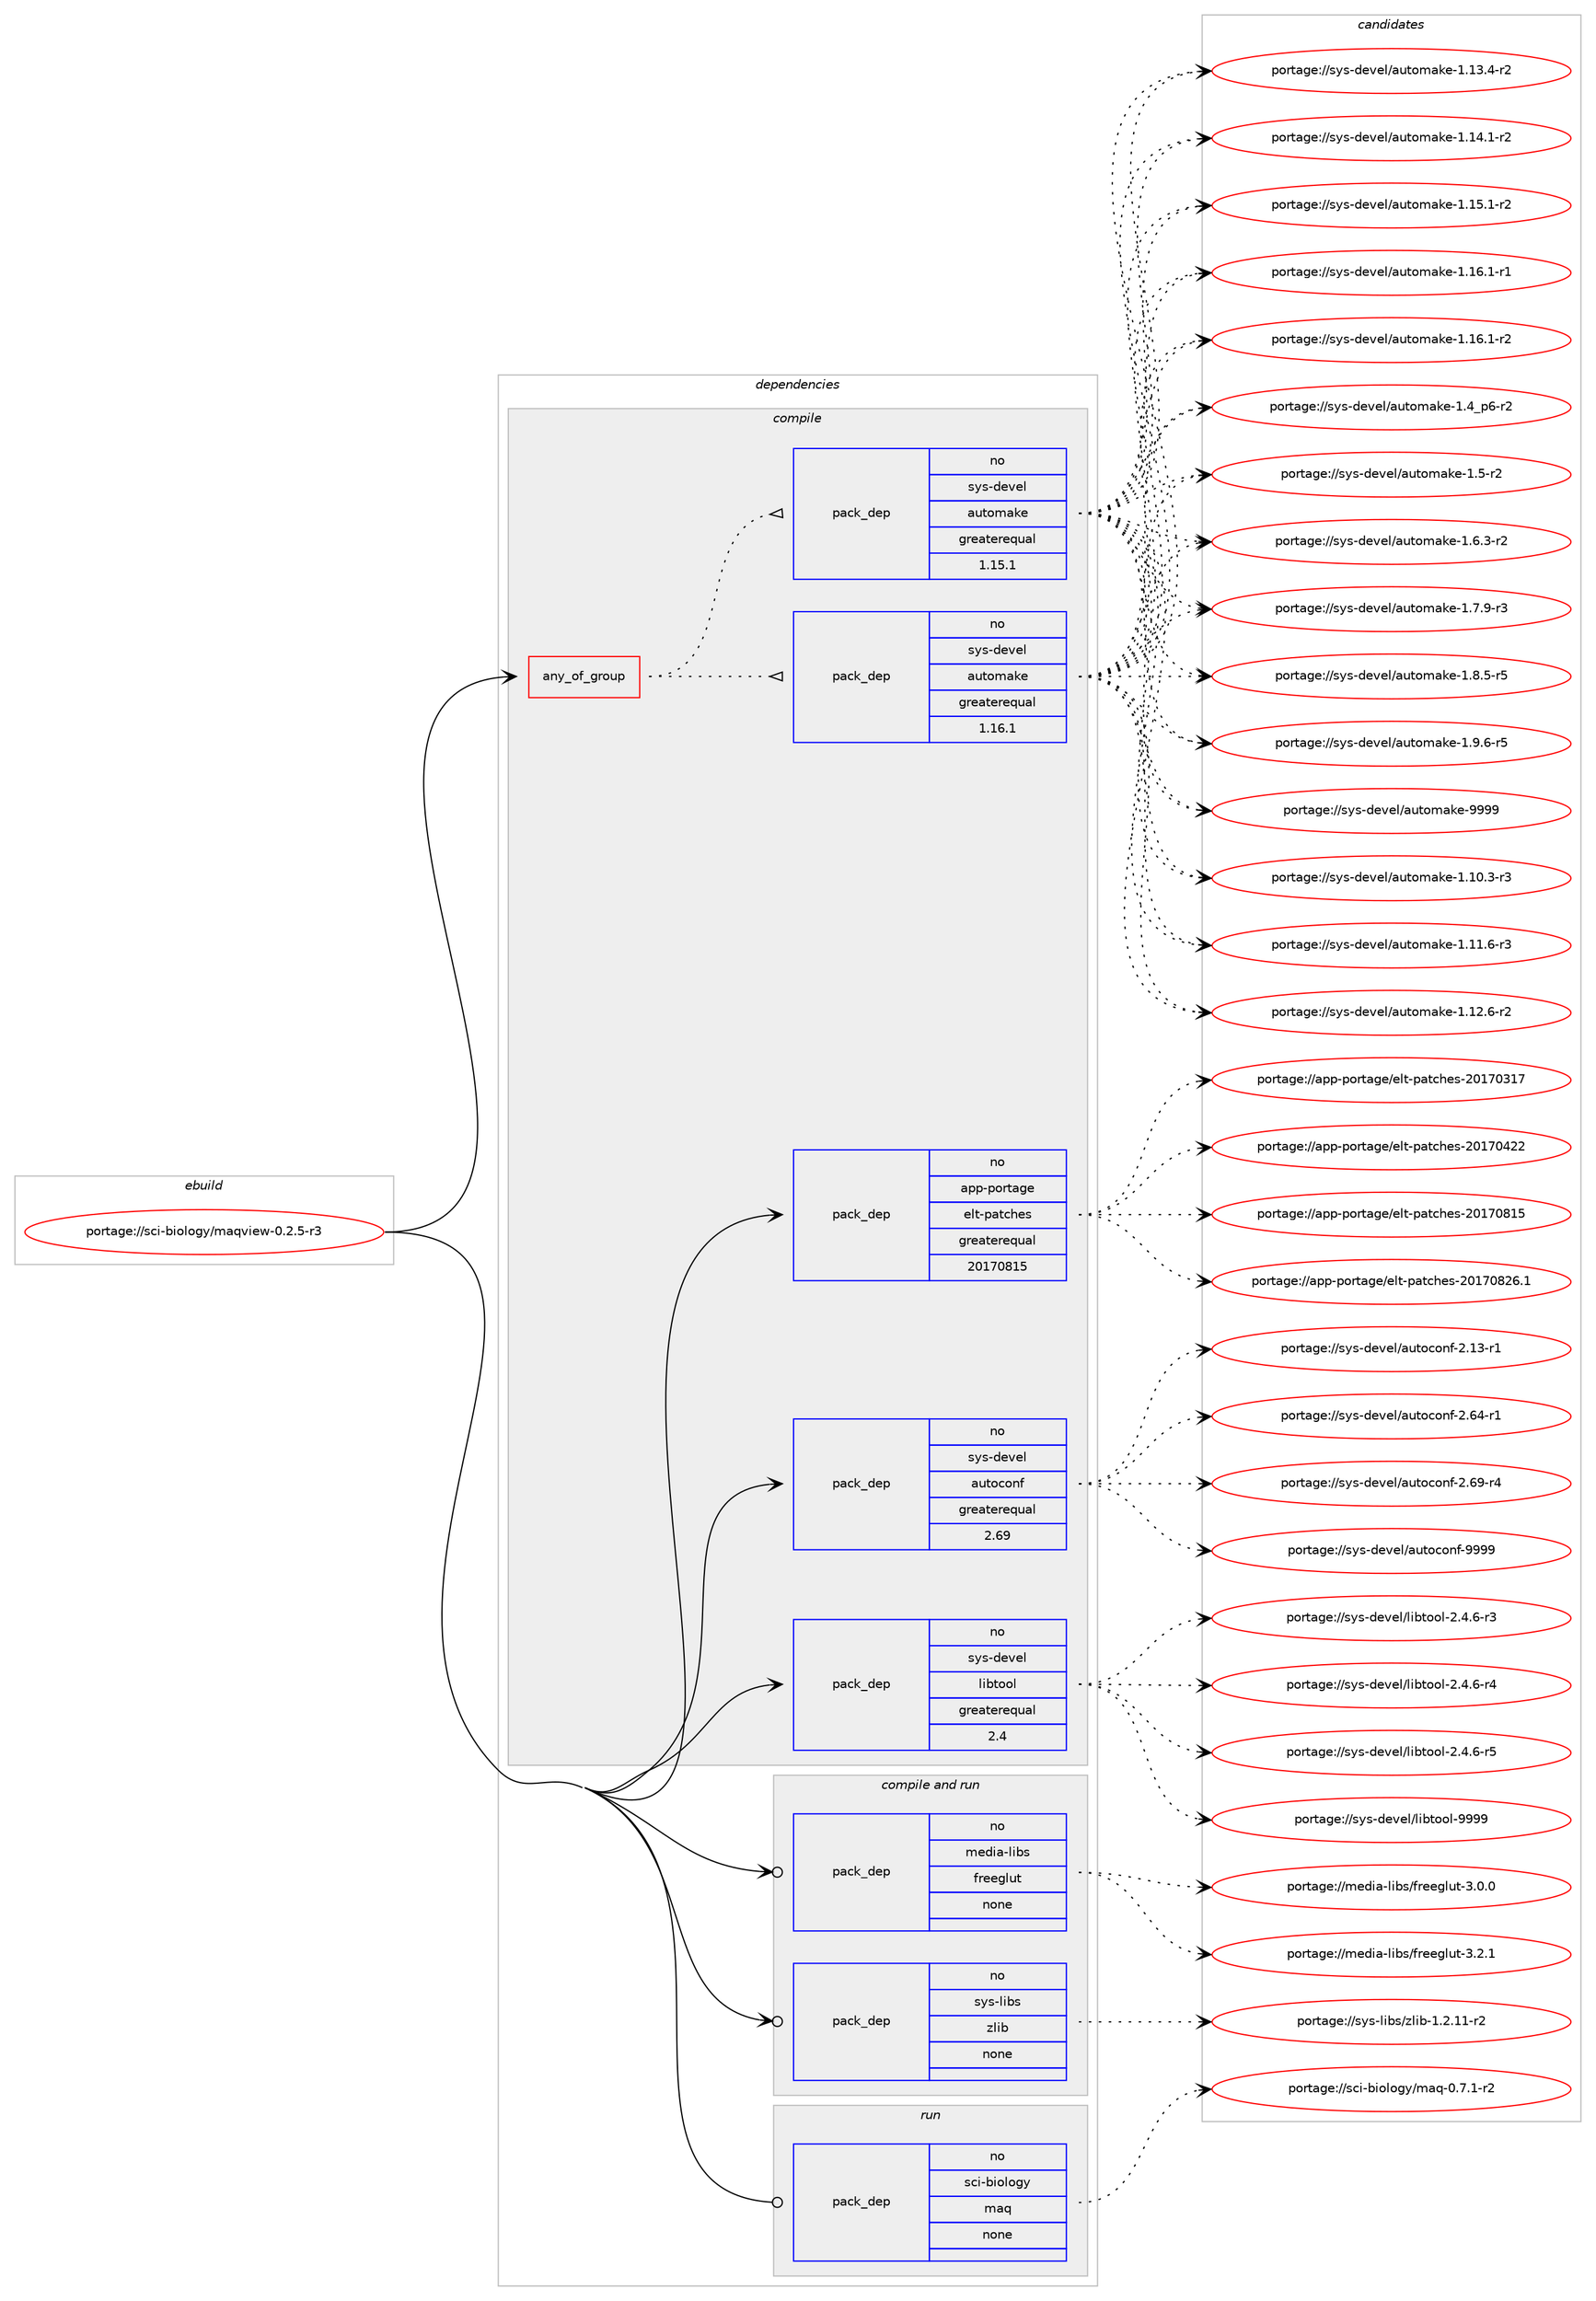 digraph prolog {

# *************
# Graph options
# *************

newrank=true;
concentrate=true;
compound=true;
graph [rankdir=LR,fontname=Helvetica,fontsize=10,ranksep=1.5];#, ranksep=2.5, nodesep=0.2];
edge  [arrowhead=vee];
node  [fontname=Helvetica,fontsize=10];

# **********
# The ebuild
# **********

subgraph cluster_leftcol {
color=gray;
rank=same;
label=<<i>ebuild</i>>;
id [label="portage://sci-biology/maqview-0.2.5-r3", color=red, width=4, href="../sci-biology/maqview-0.2.5-r3.svg"];
}

# ****************
# The dependencies
# ****************

subgraph cluster_midcol {
color=gray;
label=<<i>dependencies</i>>;
subgraph cluster_compile {
fillcolor="#eeeeee";
style=filled;
label=<<i>compile</i>>;
subgraph any6275 {
dependency383389 [label=<<TABLE BORDER="0" CELLBORDER="1" CELLSPACING="0" CELLPADDING="4"><TR><TD CELLPADDING="10">any_of_group</TD></TR></TABLE>>, shape=none, color=red];subgraph pack281676 {
dependency383390 [label=<<TABLE BORDER="0" CELLBORDER="1" CELLSPACING="0" CELLPADDING="4" WIDTH="220"><TR><TD ROWSPAN="6" CELLPADDING="30">pack_dep</TD></TR><TR><TD WIDTH="110">no</TD></TR><TR><TD>sys-devel</TD></TR><TR><TD>automake</TD></TR><TR><TD>greaterequal</TD></TR><TR><TD>1.16.1</TD></TR></TABLE>>, shape=none, color=blue];
}
dependency383389:e -> dependency383390:w [weight=20,style="dotted",arrowhead="oinv"];
subgraph pack281677 {
dependency383391 [label=<<TABLE BORDER="0" CELLBORDER="1" CELLSPACING="0" CELLPADDING="4" WIDTH="220"><TR><TD ROWSPAN="6" CELLPADDING="30">pack_dep</TD></TR><TR><TD WIDTH="110">no</TD></TR><TR><TD>sys-devel</TD></TR><TR><TD>automake</TD></TR><TR><TD>greaterequal</TD></TR><TR><TD>1.15.1</TD></TR></TABLE>>, shape=none, color=blue];
}
dependency383389:e -> dependency383391:w [weight=20,style="dotted",arrowhead="oinv"];
}
id:e -> dependency383389:w [weight=20,style="solid",arrowhead="vee"];
subgraph pack281678 {
dependency383392 [label=<<TABLE BORDER="0" CELLBORDER="1" CELLSPACING="0" CELLPADDING="4" WIDTH="220"><TR><TD ROWSPAN="6" CELLPADDING="30">pack_dep</TD></TR><TR><TD WIDTH="110">no</TD></TR><TR><TD>app-portage</TD></TR><TR><TD>elt-patches</TD></TR><TR><TD>greaterequal</TD></TR><TR><TD>20170815</TD></TR></TABLE>>, shape=none, color=blue];
}
id:e -> dependency383392:w [weight=20,style="solid",arrowhead="vee"];
subgraph pack281679 {
dependency383393 [label=<<TABLE BORDER="0" CELLBORDER="1" CELLSPACING="0" CELLPADDING="4" WIDTH="220"><TR><TD ROWSPAN="6" CELLPADDING="30">pack_dep</TD></TR><TR><TD WIDTH="110">no</TD></TR><TR><TD>sys-devel</TD></TR><TR><TD>autoconf</TD></TR><TR><TD>greaterequal</TD></TR><TR><TD>2.69</TD></TR></TABLE>>, shape=none, color=blue];
}
id:e -> dependency383393:w [weight=20,style="solid",arrowhead="vee"];
subgraph pack281680 {
dependency383394 [label=<<TABLE BORDER="0" CELLBORDER="1" CELLSPACING="0" CELLPADDING="4" WIDTH="220"><TR><TD ROWSPAN="6" CELLPADDING="30">pack_dep</TD></TR><TR><TD WIDTH="110">no</TD></TR><TR><TD>sys-devel</TD></TR><TR><TD>libtool</TD></TR><TR><TD>greaterequal</TD></TR><TR><TD>2.4</TD></TR></TABLE>>, shape=none, color=blue];
}
id:e -> dependency383394:w [weight=20,style="solid",arrowhead="vee"];
}
subgraph cluster_compileandrun {
fillcolor="#eeeeee";
style=filled;
label=<<i>compile and run</i>>;
subgraph pack281681 {
dependency383395 [label=<<TABLE BORDER="0" CELLBORDER="1" CELLSPACING="0" CELLPADDING="4" WIDTH="220"><TR><TD ROWSPAN="6" CELLPADDING="30">pack_dep</TD></TR><TR><TD WIDTH="110">no</TD></TR><TR><TD>media-libs</TD></TR><TR><TD>freeglut</TD></TR><TR><TD>none</TD></TR><TR><TD></TD></TR></TABLE>>, shape=none, color=blue];
}
id:e -> dependency383395:w [weight=20,style="solid",arrowhead="odotvee"];
subgraph pack281682 {
dependency383396 [label=<<TABLE BORDER="0" CELLBORDER="1" CELLSPACING="0" CELLPADDING="4" WIDTH="220"><TR><TD ROWSPAN="6" CELLPADDING="30">pack_dep</TD></TR><TR><TD WIDTH="110">no</TD></TR><TR><TD>sys-libs</TD></TR><TR><TD>zlib</TD></TR><TR><TD>none</TD></TR><TR><TD></TD></TR></TABLE>>, shape=none, color=blue];
}
id:e -> dependency383396:w [weight=20,style="solid",arrowhead="odotvee"];
}
subgraph cluster_run {
fillcolor="#eeeeee";
style=filled;
label=<<i>run</i>>;
subgraph pack281683 {
dependency383397 [label=<<TABLE BORDER="0" CELLBORDER="1" CELLSPACING="0" CELLPADDING="4" WIDTH="220"><TR><TD ROWSPAN="6" CELLPADDING="30">pack_dep</TD></TR><TR><TD WIDTH="110">no</TD></TR><TR><TD>sci-biology</TD></TR><TR><TD>maq</TD></TR><TR><TD>none</TD></TR><TR><TD></TD></TR></TABLE>>, shape=none, color=blue];
}
id:e -> dependency383397:w [weight=20,style="solid",arrowhead="odot"];
}
}

# **************
# The candidates
# **************

subgraph cluster_choices {
rank=same;
color=gray;
label=<<i>candidates</i>>;

subgraph choice281676 {
color=black;
nodesep=1;
choiceportage11512111545100101118101108479711711611110997107101454946494846514511451 [label="portage://sys-devel/automake-1.10.3-r3", color=red, width=4,href="../sys-devel/automake-1.10.3-r3.svg"];
choiceportage11512111545100101118101108479711711611110997107101454946494946544511451 [label="portage://sys-devel/automake-1.11.6-r3", color=red, width=4,href="../sys-devel/automake-1.11.6-r3.svg"];
choiceportage11512111545100101118101108479711711611110997107101454946495046544511450 [label="portage://sys-devel/automake-1.12.6-r2", color=red, width=4,href="../sys-devel/automake-1.12.6-r2.svg"];
choiceportage11512111545100101118101108479711711611110997107101454946495146524511450 [label="portage://sys-devel/automake-1.13.4-r2", color=red, width=4,href="../sys-devel/automake-1.13.4-r2.svg"];
choiceportage11512111545100101118101108479711711611110997107101454946495246494511450 [label="portage://sys-devel/automake-1.14.1-r2", color=red, width=4,href="../sys-devel/automake-1.14.1-r2.svg"];
choiceportage11512111545100101118101108479711711611110997107101454946495346494511450 [label="portage://sys-devel/automake-1.15.1-r2", color=red, width=4,href="../sys-devel/automake-1.15.1-r2.svg"];
choiceportage11512111545100101118101108479711711611110997107101454946495446494511449 [label="portage://sys-devel/automake-1.16.1-r1", color=red, width=4,href="../sys-devel/automake-1.16.1-r1.svg"];
choiceportage11512111545100101118101108479711711611110997107101454946495446494511450 [label="portage://sys-devel/automake-1.16.1-r2", color=red, width=4,href="../sys-devel/automake-1.16.1-r2.svg"];
choiceportage115121115451001011181011084797117116111109971071014549465295112544511450 [label="portage://sys-devel/automake-1.4_p6-r2", color=red, width=4,href="../sys-devel/automake-1.4_p6-r2.svg"];
choiceportage11512111545100101118101108479711711611110997107101454946534511450 [label="portage://sys-devel/automake-1.5-r2", color=red, width=4,href="../sys-devel/automake-1.5-r2.svg"];
choiceportage115121115451001011181011084797117116111109971071014549465446514511450 [label="portage://sys-devel/automake-1.6.3-r2", color=red, width=4,href="../sys-devel/automake-1.6.3-r2.svg"];
choiceportage115121115451001011181011084797117116111109971071014549465546574511451 [label="portage://sys-devel/automake-1.7.9-r3", color=red, width=4,href="../sys-devel/automake-1.7.9-r3.svg"];
choiceportage115121115451001011181011084797117116111109971071014549465646534511453 [label="portage://sys-devel/automake-1.8.5-r5", color=red, width=4,href="../sys-devel/automake-1.8.5-r5.svg"];
choiceportage115121115451001011181011084797117116111109971071014549465746544511453 [label="portage://sys-devel/automake-1.9.6-r5", color=red, width=4,href="../sys-devel/automake-1.9.6-r5.svg"];
choiceportage115121115451001011181011084797117116111109971071014557575757 [label="portage://sys-devel/automake-9999", color=red, width=4,href="../sys-devel/automake-9999.svg"];
dependency383390:e -> choiceportage11512111545100101118101108479711711611110997107101454946494846514511451:w [style=dotted,weight="100"];
dependency383390:e -> choiceportage11512111545100101118101108479711711611110997107101454946494946544511451:w [style=dotted,weight="100"];
dependency383390:e -> choiceportage11512111545100101118101108479711711611110997107101454946495046544511450:w [style=dotted,weight="100"];
dependency383390:e -> choiceportage11512111545100101118101108479711711611110997107101454946495146524511450:w [style=dotted,weight="100"];
dependency383390:e -> choiceportage11512111545100101118101108479711711611110997107101454946495246494511450:w [style=dotted,weight="100"];
dependency383390:e -> choiceportage11512111545100101118101108479711711611110997107101454946495346494511450:w [style=dotted,weight="100"];
dependency383390:e -> choiceportage11512111545100101118101108479711711611110997107101454946495446494511449:w [style=dotted,weight="100"];
dependency383390:e -> choiceportage11512111545100101118101108479711711611110997107101454946495446494511450:w [style=dotted,weight="100"];
dependency383390:e -> choiceportage115121115451001011181011084797117116111109971071014549465295112544511450:w [style=dotted,weight="100"];
dependency383390:e -> choiceportage11512111545100101118101108479711711611110997107101454946534511450:w [style=dotted,weight="100"];
dependency383390:e -> choiceportage115121115451001011181011084797117116111109971071014549465446514511450:w [style=dotted,weight="100"];
dependency383390:e -> choiceportage115121115451001011181011084797117116111109971071014549465546574511451:w [style=dotted,weight="100"];
dependency383390:e -> choiceportage115121115451001011181011084797117116111109971071014549465646534511453:w [style=dotted,weight="100"];
dependency383390:e -> choiceportage115121115451001011181011084797117116111109971071014549465746544511453:w [style=dotted,weight="100"];
dependency383390:e -> choiceportage115121115451001011181011084797117116111109971071014557575757:w [style=dotted,weight="100"];
}
subgraph choice281677 {
color=black;
nodesep=1;
choiceportage11512111545100101118101108479711711611110997107101454946494846514511451 [label="portage://sys-devel/automake-1.10.3-r3", color=red, width=4,href="../sys-devel/automake-1.10.3-r3.svg"];
choiceportage11512111545100101118101108479711711611110997107101454946494946544511451 [label="portage://sys-devel/automake-1.11.6-r3", color=red, width=4,href="../sys-devel/automake-1.11.6-r3.svg"];
choiceportage11512111545100101118101108479711711611110997107101454946495046544511450 [label="portage://sys-devel/automake-1.12.6-r2", color=red, width=4,href="../sys-devel/automake-1.12.6-r2.svg"];
choiceportage11512111545100101118101108479711711611110997107101454946495146524511450 [label="portage://sys-devel/automake-1.13.4-r2", color=red, width=4,href="../sys-devel/automake-1.13.4-r2.svg"];
choiceportage11512111545100101118101108479711711611110997107101454946495246494511450 [label="portage://sys-devel/automake-1.14.1-r2", color=red, width=4,href="../sys-devel/automake-1.14.1-r2.svg"];
choiceportage11512111545100101118101108479711711611110997107101454946495346494511450 [label="portage://sys-devel/automake-1.15.1-r2", color=red, width=4,href="../sys-devel/automake-1.15.1-r2.svg"];
choiceportage11512111545100101118101108479711711611110997107101454946495446494511449 [label="portage://sys-devel/automake-1.16.1-r1", color=red, width=4,href="../sys-devel/automake-1.16.1-r1.svg"];
choiceportage11512111545100101118101108479711711611110997107101454946495446494511450 [label="portage://sys-devel/automake-1.16.1-r2", color=red, width=4,href="../sys-devel/automake-1.16.1-r2.svg"];
choiceportage115121115451001011181011084797117116111109971071014549465295112544511450 [label="portage://sys-devel/automake-1.4_p6-r2", color=red, width=4,href="../sys-devel/automake-1.4_p6-r2.svg"];
choiceportage11512111545100101118101108479711711611110997107101454946534511450 [label="portage://sys-devel/automake-1.5-r2", color=red, width=4,href="../sys-devel/automake-1.5-r2.svg"];
choiceportage115121115451001011181011084797117116111109971071014549465446514511450 [label="portage://sys-devel/automake-1.6.3-r2", color=red, width=4,href="../sys-devel/automake-1.6.3-r2.svg"];
choiceportage115121115451001011181011084797117116111109971071014549465546574511451 [label="portage://sys-devel/automake-1.7.9-r3", color=red, width=4,href="../sys-devel/automake-1.7.9-r3.svg"];
choiceportage115121115451001011181011084797117116111109971071014549465646534511453 [label="portage://sys-devel/automake-1.8.5-r5", color=red, width=4,href="../sys-devel/automake-1.8.5-r5.svg"];
choiceportage115121115451001011181011084797117116111109971071014549465746544511453 [label="portage://sys-devel/automake-1.9.6-r5", color=red, width=4,href="../sys-devel/automake-1.9.6-r5.svg"];
choiceportage115121115451001011181011084797117116111109971071014557575757 [label="portage://sys-devel/automake-9999", color=red, width=4,href="../sys-devel/automake-9999.svg"];
dependency383391:e -> choiceportage11512111545100101118101108479711711611110997107101454946494846514511451:w [style=dotted,weight="100"];
dependency383391:e -> choiceportage11512111545100101118101108479711711611110997107101454946494946544511451:w [style=dotted,weight="100"];
dependency383391:e -> choiceportage11512111545100101118101108479711711611110997107101454946495046544511450:w [style=dotted,weight="100"];
dependency383391:e -> choiceportage11512111545100101118101108479711711611110997107101454946495146524511450:w [style=dotted,weight="100"];
dependency383391:e -> choiceportage11512111545100101118101108479711711611110997107101454946495246494511450:w [style=dotted,weight="100"];
dependency383391:e -> choiceportage11512111545100101118101108479711711611110997107101454946495346494511450:w [style=dotted,weight="100"];
dependency383391:e -> choiceportage11512111545100101118101108479711711611110997107101454946495446494511449:w [style=dotted,weight="100"];
dependency383391:e -> choiceportage11512111545100101118101108479711711611110997107101454946495446494511450:w [style=dotted,weight="100"];
dependency383391:e -> choiceportage115121115451001011181011084797117116111109971071014549465295112544511450:w [style=dotted,weight="100"];
dependency383391:e -> choiceportage11512111545100101118101108479711711611110997107101454946534511450:w [style=dotted,weight="100"];
dependency383391:e -> choiceportage115121115451001011181011084797117116111109971071014549465446514511450:w [style=dotted,weight="100"];
dependency383391:e -> choiceportage115121115451001011181011084797117116111109971071014549465546574511451:w [style=dotted,weight="100"];
dependency383391:e -> choiceportage115121115451001011181011084797117116111109971071014549465646534511453:w [style=dotted,weight="100"];
dependency383391:e -> choiceportage115121115451001011181011084797117116111109971071014549465746544511453:w [style=dotted,weight="100"];
dependency383391:e -> choiceportage115121115451001011181011084797117116111109971071014557575757:w [style=dotted,weight="100"];
}
subgraph choice281678 {
color=black;
nodesep=1;
choiceportage97112112451121111141169710310147101108116451129711699104101115455048495548514955 [label="portage://app-portage/elt-patches-20170317", color=red, width=4,href="../app-portage/elt-patches-20170317.svg"];
choiceportage97112112451121111141169710310147101108116451129711699104101115455048495548525050 [label="portage://app-portage/elt-patches-20170422", color=red, width=4,href="../app-portage/elt-patches-20170422.svg"];
choiceportage97112112451121111141169710310147101108116451129711699104101115455048495548564953 [label="portage://app-portage/elt-patches-20170815", color=red, width=4,href="../app-portage/elt-patches-20170815.svg"];
choiceportage971121124511211111411697103101471011081164511297116991041011154550484955485650544649 [label="portage://app-portage/elt-patches-20170826.1", color=red, width=4,href="../app-portage/elt-patches-20170826.1.svg"];
dependency383392:e -> choiceportage97112112451121111141169710310147101108116451129711699104101115455048495548514955:w [style=dotted,weight="100"];
dependency383392:e -> choiceportage97112112451121111141169710310147101108116451129711699104101115455048495548525050:w [style=dotted,weight="100"];
dependency383392:e -> choiceportage97112112451121111141169710310147101108116451129711699104101115455048495548564953:w [style=dotted,weight="100"];
dependency383392:e -> choiceportage971121124511211111411697103101471011081164511297116991041011154550484955485650544649:w [style=dotted,weight="100"];
}
subgraph choice281679 {
color=black;
nodesep=1;
choiceportage1151211154510010111810110847971171161119911111010245504649514511449 [label="portage://sys-devel/autoconf-2.13-r1", color=red, width=4,href="../sys-devel/autoconf-2.13-r1.svg"];
choiceportage1151211154510010111810110847971171161119911111010245504654524511449 [label="portage://sys-devel/autoconf-2.64-r1", color=red, width=4,href="../sys-devel/autoconf-2.64-r1.svg"];
choiceportage1151211154510010111810110847971171161119911111010245504654574511452 [label="portage://sys-devel/autoconf-2.69-r4", color=red, width=4,href="../sys-devel/autoconf-2.69-r4.svg"];
choiceportage115121115451001011181011084797117116111991111101024557575757 [label="portage://sys-devel/autoconf-9999", color=red, width=4,href="../sys-devel/autoconf-9999.svg"];
dependency383393:e -> choiceportage1151211154510010111810110847971171161119911111010245504649514511449:w [style=dotted,weight="100"];
dependency383393:e -> choiceportage1151211154510010111810110847971171161119911111010245504654524511449:w [style=dotted,weight="100"];
dependency383393:e -> choiceportage1151211154510010111810110847971171161119911111010245504654574511452:w [style=dotted,weight="100"];
dependency383393:e -> choiceportage115121115451001011181011084797117116111991111101024557575757:w [style=dotted,weight="100"];
}
subgraph choice281680 {
color=black;
nodesep=1;
choiceportage1151211154510010111810110847108105981161111111084550465246544511451 [label="portage://sys-devel/libtool-2.4.6-r3", color=red, width=4,href="../sys-devel/libtool-2.4.6-r3.svg"];
choiceportage1151211154510010111810110847108105981161111111084550465246544511452 [label="portage://sys-devel/libtool-2.4.6-r4", color=red, width=4,href="../sys-devel/libtool-2.4.6-r4.svg"];
choiceportage1151211154510010111810110847108105981161111111084550465246544511453 [label="portage://sys-devel/libtool-2.4.6-r5", color=red, width=4,href="../sys-devel/libtool-2.4.6-r5.svg"];
choiceportage1151211154510010111810110847108105981161111111084557575757 [label="portage://sys-devel/libtool-9999", color=red, width=4,href="../sys-devel/libtool-9999.svg"];
dependency383394:e -> choiceportage1151211154510010111810110847108105981161111111084550465246544511451:w [style=dotted,weight="100"];
dependency383394:e -> choiceportage1151211154510010111810110847108105981161111111084550465246544511452:w [style=dotted,weight="100"];
dependency383394:e -> choiceportage1151211154510010111810110847108105981161111111084550465246544511453:w [style=dotted,weight="100"];
dependency383394:e -> choiceportage1151211154510010111810110847108105981161111111084557575757:w [style=dotted,weight="100"];
}
subgraph choice281681 {
color=black;
nodesep=1;
choiceportage10910110010597451081059811547102114101101103108117116455146484648 [label="portage://media-libs/freeglut-3.0.0", color=red, width=4,href="../media-libs/freeglut-3.0.0.svg"];
choiceportage10910110010597451081059811547102114101101103108117116455146504649 [label="portage://media-libs/freeglut-3.2.1", color=red, width=4,href="../media-libs/freeglut-3.2.1.svg"];
dependency383395:e -> choiceportage10910110010597451081059811547102114101101103108117116455146484648:w [style=dotted,weight="100"];
dependency383395:e -> choiceportage10910110010597451081059811547102114101101103108117116455146504649:w [style=dotted,weight="100"];
}
subgraph choice281682 {
color=black;
nodesep=1;
choiceportage11512111545108105981154712210810598454946504649494511450 [label="portage://sys-libs/zlib-1.2.11-r2", color=red, width=4,href="../sys-libs/zlib-1.2.11-r2.svg"];
dependency383396:e -> choiceportage11512111545108105981154712210810598454946504649494511450:w [style=dotted,weight="100"];
}
subgraph choice281683 {
color=black;
nodesep=1;
choiceportage11599105459810511110811110312147109971134548465546494511450 [label="portage://sci-biology/maq-0.7.1-r2", color=red, width=4,href="../sci-biology/maq-0.7.1-r2.svg"];
dependency383397:e -> choiceportage11599105459810511110811110312147109971134548465546494511450:w [style=dotted,weight="100"];
}
}

}
